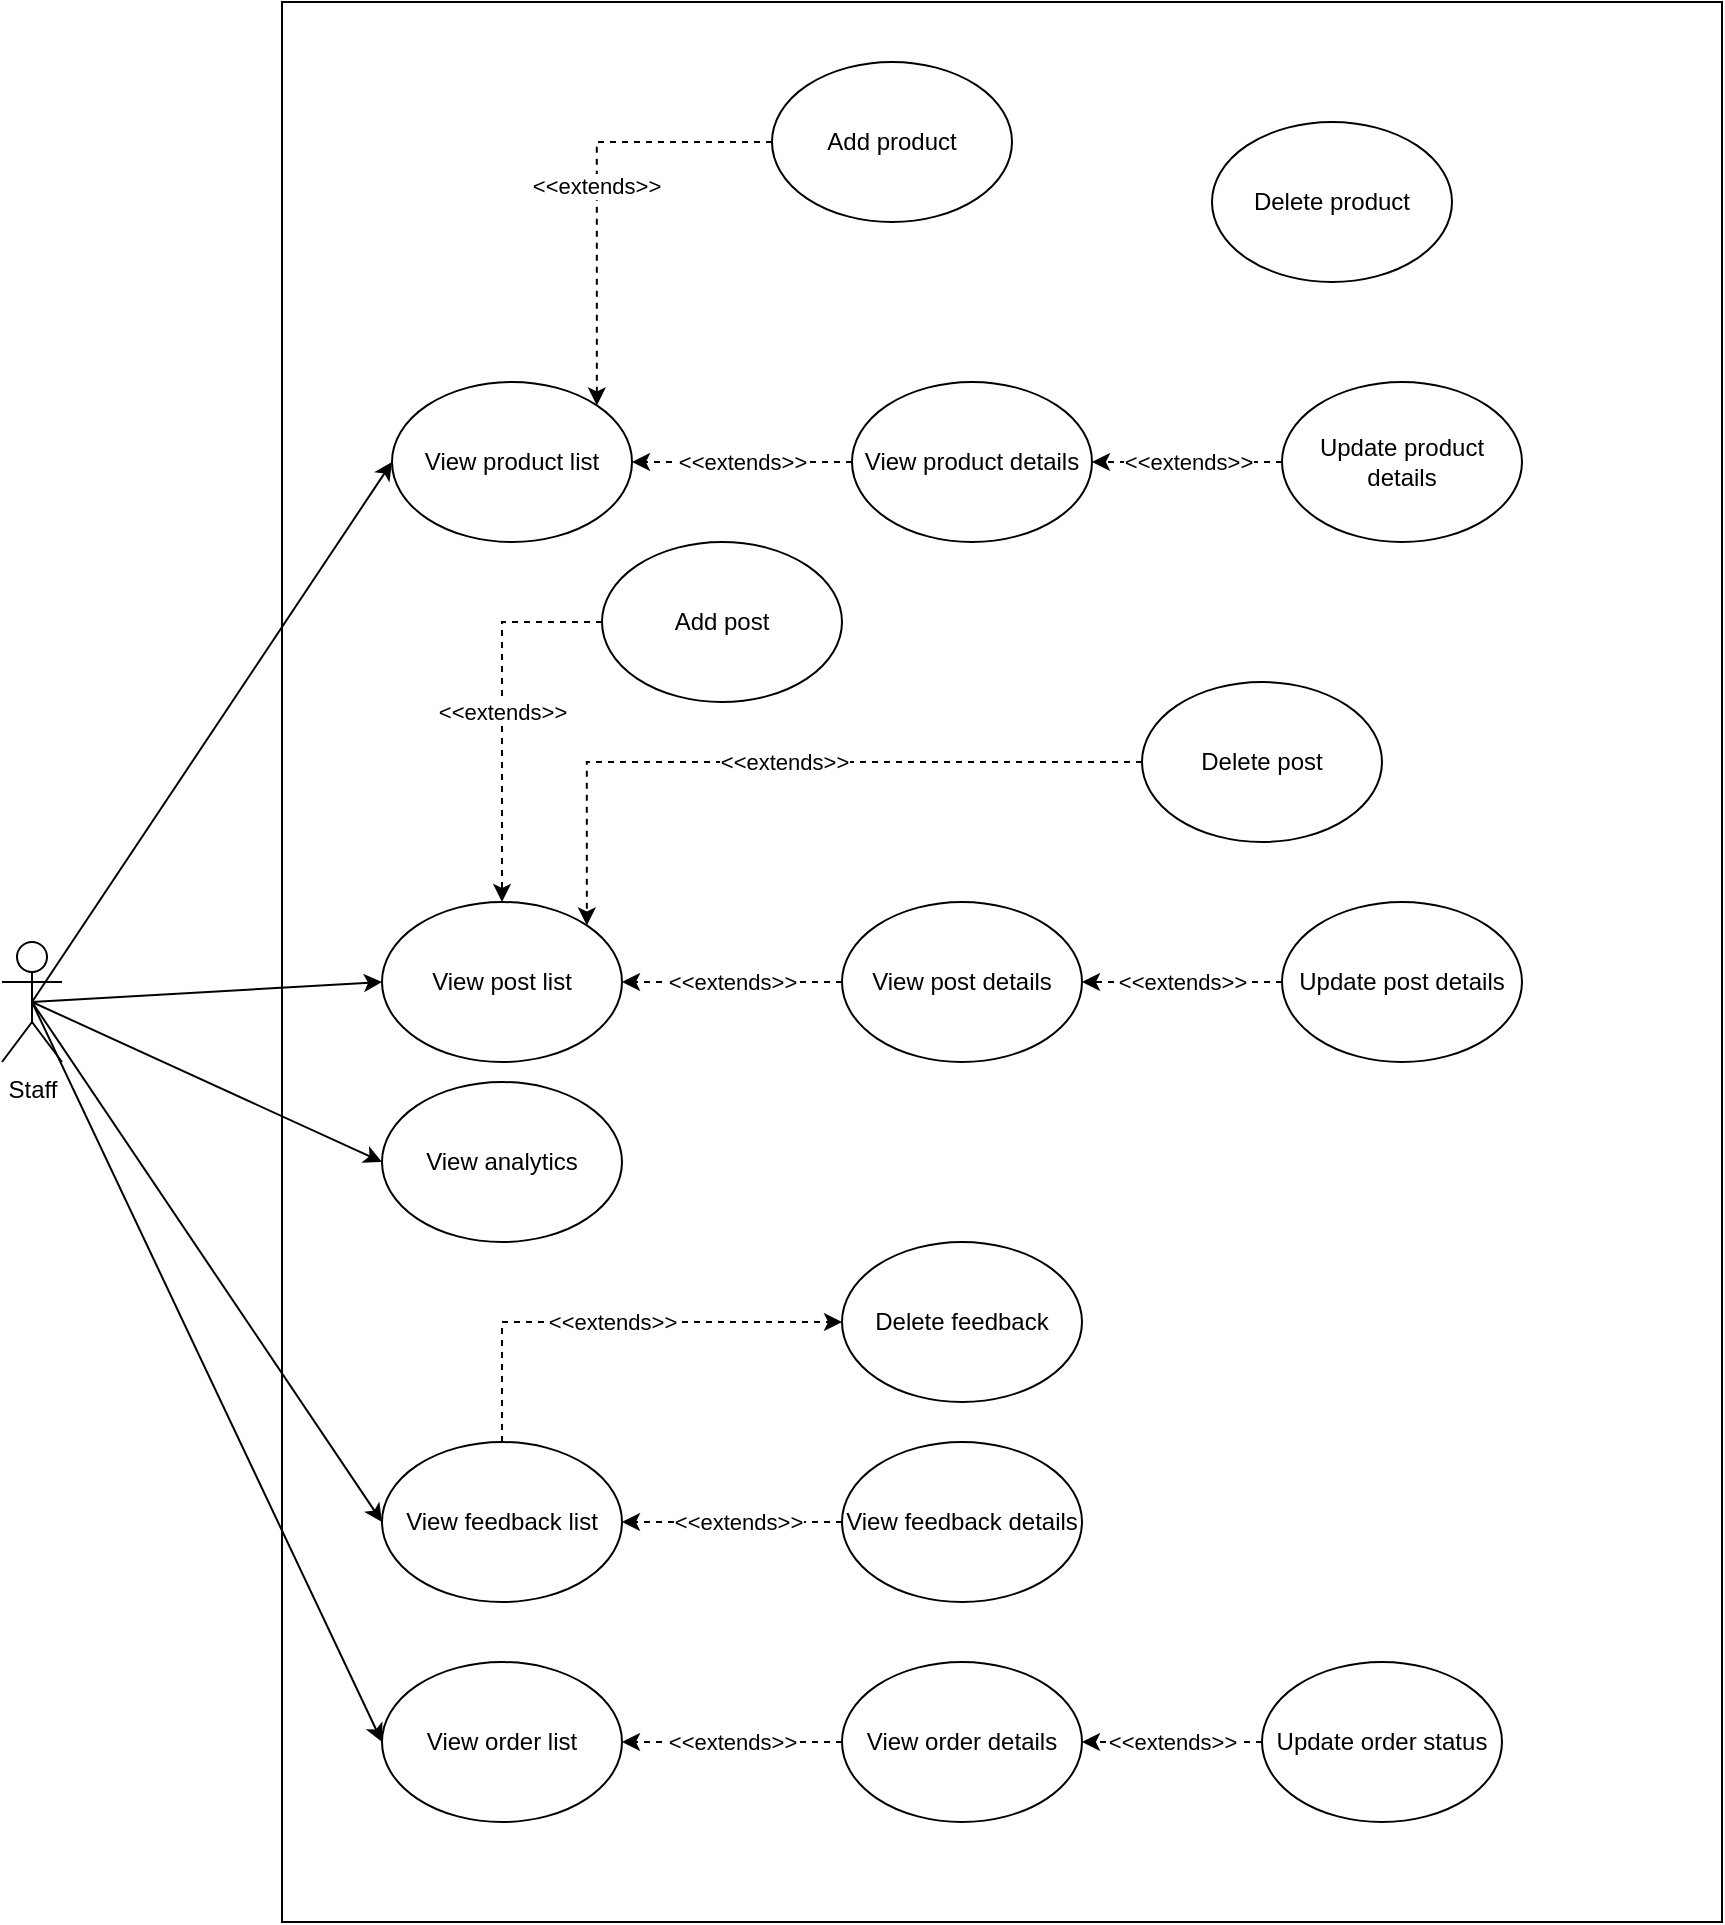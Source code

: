 <mxfile version="24.6.4" type="device">
  <diagram name="Page-1" id="OQJ6X_pMSy6fP0mam6s3">
    <mxGraphModel dx="1426" dy="763" grid="1" gridSize="10" guides="1" tooltips="1" connect="1" arrows="1" fold="1" page="1" pageScale="1" pageWidth="850" pageHeight="1100" math="0" shadow="0">
      <root>
        <mxCell id="0" />
        <mxCell id="1" parent="0" />
        <mxCell id="-n86uFffWHXg1EDDt1gK-1" value="" style="rounded=0;whiteSpace=wrap;html=1;" vertex="1" parent="1">
          <mxGeometry x="260" y="10" width="720" height="960" as="geometry" />
        </mxCell>
        <mxCell id="-n86uFffWHXg1EDDt1gK-2" style="edgeStyle=none;rounded=0;orthogonalLoop=1;jettySize=auto;html=1;exitX=0.5;exitY=0.5;exitDx=0;exitDy=0;exitPerimeter=0;entryX=0;entryY=0.5;entryDx=0;entryDy=0;" edge="1" parent="1" source="-n86uFffWHXg1EDDt1gK-9" target="-n86uFffWHXg1EDDt1gK-16">
          <mxGeometry relative="1" as="geometry" />
        </mxCell>
        <mxCell id="-n86uFffWHXg1EDDt1gK-3" style="edgeStyle=none;rounded=0;orthogonalLoop=1;jettySize=auto;html=1;exitX=0.5;exitY=0.5;exitDx=0;exitDy=0;exitPerimeter=0;entryX=0;entryY=0.5;entryDx=0;entryDy=0;" edge="1" parent="1" source="-n86uFffWHXg1EDDt1gK-9" target="-n86uFffWHXg1EDDt1gK-13">
          <mxGeometry relative="1" as="geometry" />
        </mxCell>
        <mxCell id="-n86uFffWHXg1EDDt1gK-4" style="edgeStyle=none;rounded=0;orthogonalLoop=1;jettySize=auto;html=1;exitX=0.5;exitY=0.5;exitDx=0;exitDy=0;exitPerimeter=0;entryX=0;entryY=0.5;entryDx=0;entryDy=0;" edge="1" parent="1" source="-n86uFffWHXg1EDDt1gK-9" target="-n86uFffWHXg1EDDt1gK-10">
          <mxGeometry relative="1" as="geometry" />
        </mxCell>
        <mxCell id="-n86uFffWHXg1EDDt1gK-7" style="edgeStyle=none;rounded=0;orthogonalLoop=1;jettySize=auto;html=1;exitX=0.5;exitY=0.5;exitDx=0;exitDy=0;exitPerimeter=0;entryX=0;entryY=0.5;entryDx=0;entryDy=0;" edge="1" parent="1" source="-n86uFffWHXg1EDDt1gK-9" target="-n86uFffWHXg1EDDt1gK-23">
          <mxGeometry relative="1" as="geometry" />
        </mxCell>
        <mxCell id="-n86uFffWHXg1EDDt1gK-8" style="rounded=0;orthogonalLoop=1;jettySize=auto;html=1;exitX=0.5;exitY=0.5;exitDx=0;exitDy=0;exitPerimeter=0;entryX=0;entryY=0.5;entryDx=0;entryDy=0;" edge="1" parent="1" source="-n86uFffWHXg1EDDt1gK-9" target="-n86uFffWHXg1EDDt1gK-38">
          <mxGeometry relative="1" as="geometry" />
        </mxCell>
        <mxCell id="-n86uFffWHXg1EDDt1gK-9" value="Staff&lt;div&gt;&lt;br&gt;&lt;/div&gt;" style="shape=umlActor;verticalLabelPosition=bottom;verticalAlign=top;html=1;outlineConnect=0;" vertex="1" parent="1">
          <mxGeometry x="120" y="480" width="30" height="60" as="geometry" />
        </mxCell>
        <mxCell id="-n86uFffWHXg1EDDt1gK-10" value="View analytics" style="ellipse;whiteSpace=wrap;html=1;" vertex="1" parent="1">
          <mxGeometry x="310" y="550" width="120" height="80" as="geometry" />
        </mxCell>
        <mxCell id="-n86uFffWHXg1EDDt1gK-11" value="&amp;lt;&amp;lt;extends&amp;gt;&amp;gt;" style="edgeStyle=none;rounded=0;orthogonalLoop=1;jettySize=auto;html=1;exitX=0;exitY=0.5;exitDx=0;exitDy=0;entryX=1;entryY=0.5;entryDx=0;entryDy=0;dashed=1;" edge="1" parent="1" source="-n86uFffWHXg1EDDt1gK-27" target="-n86uFffWHXg1EDDt1gK-13">
          <mxGeometry relative="1" as="geometry" />
        </mxCell>
        <mxCell id="-n86uFffWHXg1EDDt1gK-12" value="&amp;lt;&amp;lt;extends&amp;gt;&amp;gt;" style="rounded=0;orthogonalLoop=1;jettySize=auto;html=1;exitX=0;exitY=0.5;exitDx=0;exitDy=0;entryX=0.5;entryY=0;entryDx=0;entryDy=0;dashed=1;edgeStyle=orthogonalEdgeStyle;" edge="1" parent="1" source="-n86uFffWHXg1EDDt1gK-35" target="-n86uFffWHXg1EDDt1gK-13">
          <mxGeometry relative="1" as="geometry">
            <Array as="points">
              <mxPoint x="370" y="320" />
            </Array>
          </mxGeometry>
        </mxCell>
        <mxCell id="-n86uFffWHXg1EDDt1gK-13" value="View post list" style="ellipse;whiteSpace=wrap;html=1;" vertex="1" parent="1">
          <mxGeometry x="310" y="460" width="120" height="80" as="geometry" />
        </mxCell>
        <mxCell id="-n86uFffWHXg1EDDt1gK-14" value="&amp;lt;&amp;lt;extends&amp;gt;&amp;gt;" style="edgeStyle=none;rounded=0;orthogonalLoop=1;jettySize=auto;html=1;exitX=0;exitY=0.5;exitDx=0;exitDy=0;entryX=1;entryY=0.5;entryDx=0;entryDy=0;dashed=1;" edge="1" parent="1" source="-n86uFffWHXg1EDDt1gK-25" target="-n86uFffWHXg1EDDt1gK-16">
          <mxGeometry relative="1" as="geometry" />
        </mxCell>
        <mxCell id="-n86uFffWHXg1EDDt1gK-15" value="&amp;lt;&amp;lt;extends&amp;gt;&amp;gt;" style="edgeStyle=orthogonalEdgeStyle;rounded=0;orthogonalLoop=1;jettySize=auto;html=1;exitX=0;exitY=0.5;exitDx=0;exitDy=0;entryX=1;entryY=0;entryDx=0;entryDy=0;dashed=1;" edge="1" parent="1" source="-n86uFffWHXg1EDDt1gK-36" target="-n86uFffWHXg1EDDt1gK-16">
          <mxGeometry relative="1" as="geometry" />
        </mxCell>
        <mxCell id="-n86uFffWHXg1EDDt1gK-16" value="View product list" style="ellipse;whiteSpace=wrap;html=1;" vertex="1" parent="1">
          <mxGeometry x="315" y="200" width="120" height="80" as="geometry" />
        </mxCell>
        <mxCell id="-n86uFffWHXg1EDDt1gK-17" value="&amp;lt;&amp;lt;extends&amp;gt;&amp;gt;" style="edgeStyle=none;rounded=0;orthogonalLoop=1;jettySize=auto;html=1;exitX=0;exitY=0.5;exitDx=0;exitDy=0;entryX=1;entryY=0.5;entryDx=0;entryDy=0;dashed=1;" edge="1" parent="1" source="-n86uFffWHXg1EDDt1gK-30">
          <mxGeometry x="-0.005" relative="1" as="geometry">
            <mxPoint as="offset" />
            <mxPoint x="440" y="610" as="targetPoint" />
          </mxGeometry>
        </mxCell>
        <mxCell id="-n86uFffWHXg1EDDt1gK-21" value="&amp;lt;&amp;lt;extends&amp;gt;&amp;gt;" style="edgeStyle=none;rounded=0;orthogonalLoop=1;jettySize=auto;html=1;exitX=0;exitY=0.5;exitDx=0;exitDy=0;entryX=1;entryY=0.5;entryDx=0;entryDy=0;dashed=1;" edge="1" parent="1" source="-n86uFffWHXg1EDDt1gK-31" target="-n86uFffWHXg1EDDt1gK-23">
          <mxGeometry x="-0.053" relative="1" as="geometry">
            <mxPoint as="offset" />
          </mxGeometry>
        </mxCell>
        <mxCell id="-n86uFffWHXg1EDDt1gK-22" value="&amp;lt;&amp;lt;extends&amp;gt;&amp;gt;" style="edgeStyle=orthogonalEdgeStyle;rounded=0;orthogonalLoop=1;jettySize=auto;html=1;exitX=0.5;exitY=0;exitDx=0;exitDy=0;entryX=0;entryY=0.5;entryDx=0;entryDy=0;dashed=1;" edge="1" parent="1" source="-n86uFffWHXg1EDDt1gK-23" target="-n86uFffWHXg1EDDt1gK-42">
          <mxGeometry relative="1" as="geometry" />
        </mxCell>
        <mxCell id="-n86uFffWHXg1EDDt1gK-23" value="View feedback list" style="ellipse;whiteSpace=wrap;html=1;" vertex="1" parent="1">
          <mxGeometry x="310" y="730" width="120" height="80" as="geometry" />
        </mxCell>
        <mxCell id="-n86uFffWHXg1EDDt1gK-24" value="&amp;lt;&amp;lt;extends&amp;gt;&amp;gt;" style="edgeStyle=none;rounded=0;orthogonalLoop=1;jettySize=auto;html=1;exitX=0;exitY=0.5;exitDx=0;exitDy=0;entryX=1;entryY=0.5;entryDx=0;entryDy=0;dashed=1;" edge="1" parent="1" source="-n86uFffWHXg1EDDt1gK-32" target="-n86uFffWHXg1EDDt1gK-25">
          <mxGeometry relative="1" as="geometry" />
        </mxCell>
        <mxCell id="-n86uFffWHXg1EDDt1gK-25" value="View product details" style="ellipse;whiteSpace=wrap;html=1;" vertex="1" parent="1">
          <mxGeometry x="545" y="200" width="120" height="80" as="geometry" />
        </mxCell>
        <mxCell id="-n86uFffWHXg1EDDt1gK-26" value="&amp;lt;&amp;lt;extends&amp;gt;&amp;gt;" style="edgeStyle=none;rounded=0;orthogonalLoop=1;jettySize=auto;html=1;exitX=0;exitY=0.5;exitDx=0;exitDy=0;entryX=1;entryY=0.5;entryDx=0;entryDy=0;dashed=1;" edge="1" parent="1" source="-n86uFffWHXg1EDDt1gK-33" target="-n86uFffWHXg1EDDt1gK-27">
          <mxGeometry relative="1" as="geometry" />
        </mxCell>
        <mxCell id="-n86uFffWHXg1EDDt1gK-27" value="View post details" style="ellipse;whiteSpace=wrap;html=1;" vertex="1" parent="1">
          <mxGeometry x="540" y="460" width="120" height="80" as="geometry" />
        </mxCell>
        <mxCell id="-n86uFffWHXg1EDDt1gK-29" value="&amp;lt;&amp;lt;extends&amp;gt;&amp;gt;" style="edgeStyle=none;rounded=0;orthogonalLoop=1;jettySize=auto;html=1;exitX=0;exitY=0.5;exitDx=0;exitDy=0;entryX=1;entryY=0.5;entryDx=0;entryDy=0;dashed=1;" edge="1" parent="1" target="-n86uFffWHXg1EDDt1gK-30">
          <mxGeometry relative="1" as="geometry">
            <mxPoint x="755" y="610" as="sourcePoint" />
          </mxGeometry>
        </mxCell>
        <mxCell id="-n86uFffWHXg1EDDt1gK-31" value="View feedback details" style="ellipse;whiteSpace=wrap;html=1;" vertex="1" parent="1">
          <mxGeometry x="540" y="730" width="120" height="80" as="geometry" />
        </mxCell>
        <mxCell id="-n86uFffWHXg1EDDt1gK-32" value="Update product details" style="ellipse;whiteSpace=wrap;html=1;" vertex="1" parent="1">
          <mxGeometry x="760" y="200" width="120" height="80" as="geometry" />
        </mxCell>
        <mxCell id="-n86uFffWHXg1EDDt1gK-33" value="Update post details" style="ellipse;whiteSpace=wrap;html=1;" vertex="1" parent="1">
          <mxGeometry x="760" y="460" width="120" height="80" as="geometry" />
        </mxCell>
        <mxCell id="-n86uFffWHXg1EDDt1gK-35" value="Add post" style="ellipse;whiteSpace=wrap;html=1;" vertex="1" parent="1">
          <mxGeometry x="420" y="280" width="120" height="80" as="geometry" />
        </mxCell>
        <mxCell id="-n86uFffWHXg1EDDt1gK-36" value="Add product" style="ellipse;whiteSpace=wrap;html=1;" vertex="1" parent="1">
          <mxGeometry x="505" y="40" width="120" height="80" as="geometry" />
        </mxCell>
        <mxCell id="-n86uFffWHXg1EDDt1gK-37" value="&amp;lt;&amp;lt;extends&amp;gt;&amp;gt;" style="edgeStyle=none;rounded=0;orthogonalLoop=1;jettySize=auto;html=1;exitX=0;exitY=0.5;exitDx=0;exitDy=0;entryX=1;entryY=0.5;entryDx=0;entryDy=0;dashed=1;" edge="1" parent="1" source="-n86uFffWHXg1EDDt1gK-40" target="-n86uFffWHXg1EDDt1gK-38">
          <mxGeometry relative="1" as="geometry" />
        </mxCell>
        <mxCell id="-n86uFffWHXg1EDDt1gK-38" value="View order list" style="ellipse;whiteSpace=wrap;html=1;" vertex="1" parent="1">
          <mxGeometry x="310" y="840" width="120" height="80" as="geometry" />
        </mxCell>
        <mxCell id="-n86uFffWHXg1EDDt1gK-39" value="&amp;lt;&amp;lt;extends&amp;gt;&amp;gt;" style="edgeStyle=none;rounded=0;orthogonalLoop=1;jettySize=auto;html=1;exitX=0;exitY=0.5;exitDx=0;exitDy=0;entryX=1;entryY=0.5;entryDx=0;entryDy=0;dashed=1;" edge="1" parent="1" source="-n86uFffWHXg1EDDt1gK-41" target="-n86uFffWHXg1EDDt1gK-40">
          <mxGeometry relative="1" as="geometry" />
        </mxCell>
        <mxCell id="-n86uFffWHXg1EDDt1gK-40" value="View order details" style="ellipse;whiteSpace=wrap;html=1;" vertex="1" parent="1">
          <mxGeometry x="540" y="840" width="120" height="80" as="geometry" />
        </mxCell>
        <mxCell id="-n86uFffWHXg1EDDt1gK-41" value="Update order status" style="ellipse;whiteSpace=wrap;html=1;" vertex="1" parent="1">
          <mxGeometry x="750" y="840" width="120" height="80" as="geometry" />
        </mxCell>
        <mxCell id="-n86uFffWHXg1EDDt1gK-42" value="Delete feedback" style="ellipse;whiteSpace=wrap;html=1;" vertex="1" parent="1">
          <mxGeometry x="540" y="630" width="120" height="80" as="geometry" />
        </mxCell>
        <mxCell id="-n86uFffWHXg1EDDt1gK-43" value="Delete product" style="ellipse;whiteSpace=wrap;html=1;" vertex="1" parent="1">
          <mxGeometry x="725" y="70" width="120" height="80" as="geometry" />
        </mxCell>
        <mxCell id="-n86uFffWHXg1EDDt1gK-45" value="&amp;lt;&amp;lt;extends&amp;gt;&amp;gt;" style="edgeStyle=orthogonalEdgeStyle;rounded=0;orthogonalLoop=1;jettySize=auto;html=1;exitX=0;exitY=0.5;exitDx=0;exitDy=0;entryX=1;entryY=0;entryDx=0;entryDy=0;dashed=1;" edge="1" parent="1" source="-n86uFffWHXg1EDDt1gK-44" target="-n86uFffWHXg1EDDt1gK-13">
          <mxGeometry relative="1" as="geometry" />
        </mxCell>
        <mxCell id="-n86uFffWHXg1EDDt1gK-44" value="Delete post" style="ellipse;whiteSpace=wrap;html=1;" vertex="1" parent="1">
          <mxGeometry x="690" y="350" width="120" height="80" as="geometry" />
        </mxCell>
      </root>
    </mxGraphModel>
  </diagram>
</mxfile>
